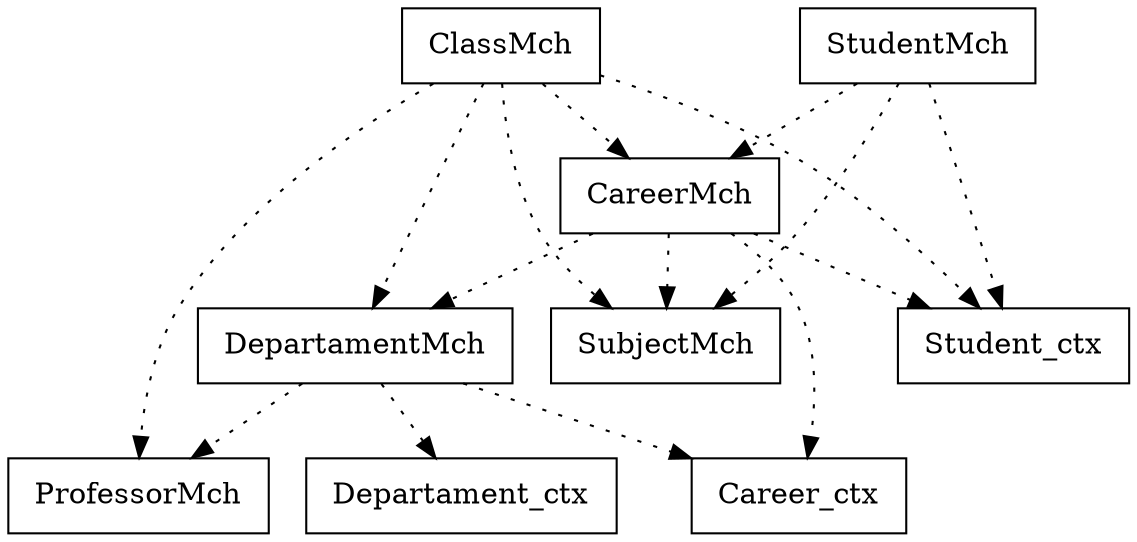 digraph {
CareerMch [ label=" CareerMch " shape= box ]
Career_ctx [ label=" Career_ctx " shape= box ]
ClassMch [ label=" ClassMch " shape= box ]
DepartamentMch [ label=" DepartamentMch " shape= box ]
Departament_ctx [ label=" Departament_ctx " shape= box ]
ProfessorMch [ label=" ProfessorMch " shape= box ]
StudentMch [ label=" StudentMch " shape= box ]
Student_ctx [ label=" Student_ctx " shape= box ]
SubjectMch [ label=" SubjectMch " shape= box ]

"CareerMch" -> "SubjectMch" [style= dotted ]
"CareerMch" -> "Student_ctx" [style= dotted ]
"CareerMch" -> "Career_ctx" [style= dotted ]
"CareerMch" -> "DepartamentMch" [style= dotted ]
"ClassMch" -> "SubjectMch" [style= dotted ]
"ClassMch" -> "ProfessorMch" [style= dotted ]
"ClassMch" -> "Student_ctx" [style= dotted ]
"ClassMch" -> "CareerMch" [style= dotted ]
"ClassMch" -> "DepartamentMch" [style= dotted ]
"DepartamentMch" -> "Career_ctx" [style= dotted ]
"DepartamentMch" -> "ProfessorMch" [style= dotted ]
"DepartamentMch" -> "Departament_ctx" [style= dotted ]
"StudentMch" -> "SubjectMch" [style= dotted ]
"StudentMch" -> "Student_ctx" [style= dotted ]
"StudentMch" -> "CareerMch" [style= dotted ]
}

